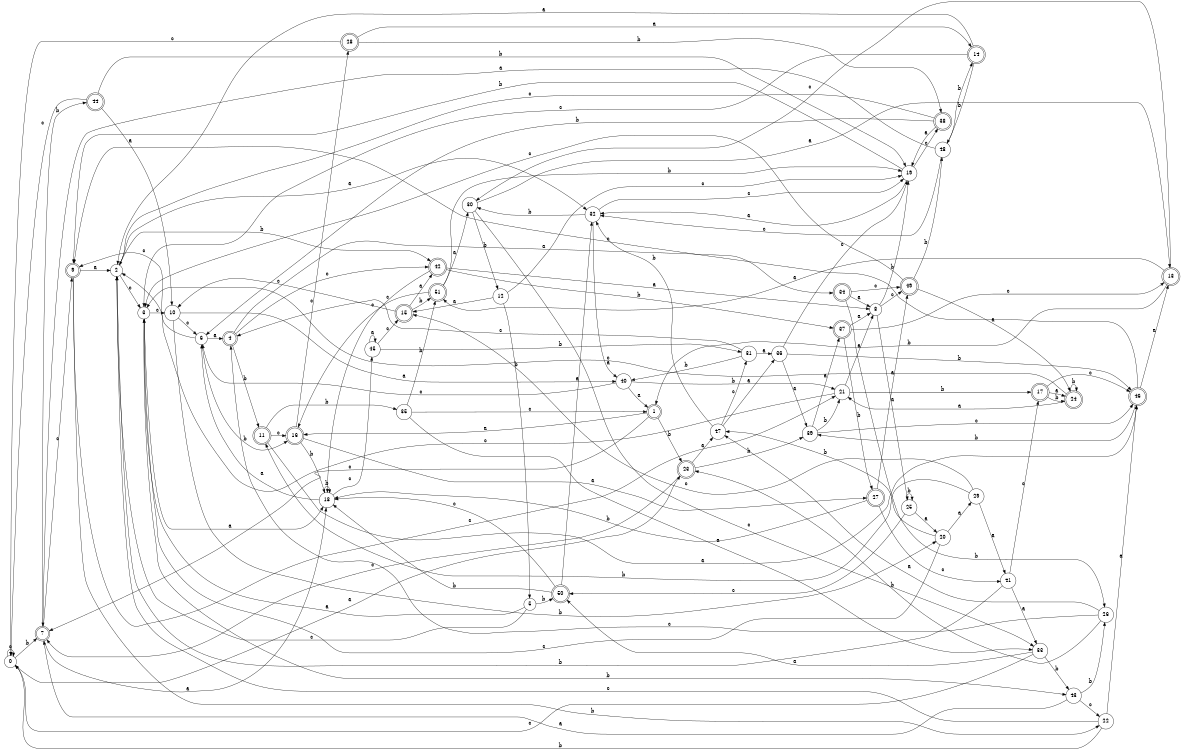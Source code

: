 digraph n42_1 {
__start0 [label="" shape="none"];

rankdir=LR;
size="8,5";

s0 [style="filled", color="black", fillcolor="white" shape="circle", label="0"];
s1 [style="rounded,filled", color="black", fillcolor="white" shape="doublecircle", label="1"];
s2 [style="filled", color="black", fillcolor="white" shape="circle", label="2"];
s3 [style="filled", color="black", fillcolor="white" shape="circle", label="3"];
s4 [style="rounded,filled", color="black", fillcolor="white" shape="doublecircle", label="4"];
s5 [style="filled", color="black", fillcolor="white" shape="circle", label="5"];
s6 [style="filled", color="black", fillcolor="white" shape="circle", label="6"];
s7 [style="rounded,filled", color="black", fillcolor="white" shape="doublecircle", label="7"];
s8 [style="filled", color="black", fillcolor="white" shape="circle", label="8"];
s9 [style="rounded,filled", color="black", fillcolor="white" shape="doublecircle", label="9"];
s10 [style="filled", color="black", fillcolor="white" shape="circle", label="10"];
s11 [style="rounded,filled", color="black", fillcolor="white" shape="doublecircle", label="11"];
s12 [style="filled", color="black", fillcolor="white" shape="circle", label="12"];
s13 [style="rounded,filled", color="black", fillcolor="white" shape="doublecircle", label="13"];
s14 [style="rounded,filled", color="black", fillcolor="white" shape="doublecircle", label="14"];
s15 [style="rounded,filled", color="black", fillcolor="white" shape="doublecircle", label="15"];
s16 [style="rounded,filled", color="black", fillcolor="white" shape="doublecircle", label="16"];
s17 [style="rounded,filled", color="black", fillcolor="white" shape="doublecircle", label="17"];
s18 [style="filled", color="black", fillcolor="white" shape="circle", label="18"];
s19 [style="filled", color="black", fillcolor="white" shape="circle", label="19"];
s20 [style="filled", color="black", fillcolor="white" shape="circle", label="20"];
s21 [style="filled", color="black", fillcolor="white" shape="circle", label="21"];
s22 [style="filled", color="black", fillcolor="white" shape="circle", label="22"];
s23 [style="rounded,filled", color="black", fillcolor="white" shape="doublecircle", label="23"];
s24 [style="rounded,filled", color="black", fillcolor="white" shape="doublecircle", label="24"];
s25 [style="filled", color="black", fillcolor="white" shape="circle", label="25"];
s26 [style="filled", color="black", fillcolor="white" shape="circle", label="26"];
s27 [style="rounded,filled", color="black", fillcolor="white" shape="doublecircle", label="27"];
s28 [style="rounded,filled", color="black", fillcolor="white" shape="doublecircle", label="28"];
s29 [style="filled", color="black", fillcolor="white" shape="circle", label="29"];
s30 [style="filled", color="black", fillcolor="white" shape="circle", label="30"];
s31 [style="filled", color="black", fillcolor="white" shape="circle", label="31"];
s32 [style="filled", color="black", fillcolor="white" shape="circle", label="32"];
s33 [style="filled", color="black", fillcolor="white" shape="circle", label="33"];
s34 [style="rounded,filled", color="black", fillcolor="white" shape="doublecircle", label="34"];
s35 [style="filled", color="black", fillcolor="white" shape="circle", label="35"];
s36 [style="filled", color="black", fillcolor="white" shape="circle", label="36"];
s37 [style="rounded,filled", color="black", fillcolor="white" shape="doublecircle", label="37"];
s38 [style="rounded,filled", color="black", fillcolor="white" shape="doublecircle", label="38"];
s39 [style="filled", color="black", fillcolor="white" shape="circle", label="39"];
s40 [style="filled", color="black", fillcolor="white" shape="circle", label="40"];
s41 [style="filled", color="black", fillcolor="white" shape="circle", label="41"];
s42 [style="rounded,filled", color="black", fillcolor="white" shape="doublecircle", label="42"];
s43 [style="filled", color="black", fillcolor="white" shape="circle", label="43"];
s44 [style="rounded,filled", color="black", fillcolor="white" shape="doublecircle", label="44"];
s45 [style="filled", color="black", fillcolor="white" shape="circle", label="45"];
s46 [style="rounded,filled", color="black", fillcolor="white" shape="doublecircle", label="46"];
s47 [style="filled", color="black", fillcolor="white" shape="circle", label="47"];
s48 [style="filled", color="black", fillcolor="white" shape="circle", label="48"];
s49 [style="rounded,filled", color="black", fillcolor="white" shape="doublecircle", label="49"];
s50 [style="rounded,filled", color="black", fillcolor="white" shape="doublecircle", label="50"];
s51 [style="rounded,filled", color="black", fillcolor="white" shape="doublecircle", label="51"];
s0 -> s23 [label="a"];
s0 -> s7 [label="b"];
s0 -> s0 [label="c"];
s1 -> s16 [label="a"];
s1 -> s23 [label="b"];
s1 -> s7 [label="c"];
s2 -> s32 [label="a"];
s2 -> s42 [label="b"];
s2 -> s3 [label="c"];
s3 -> s18 [label="a"];
s3 -> s43 [label="b"];
s3 -> s10 [label="c"];
s4 -> s34 [label="a"];
s4 -> s11 [label="b"];
s4 -> s42 [label="c"];
s5 -> s3 [label="a"];
s5 -> s50 [label="b"];
s5 -> s2 [label="c"];
s6 -> s4 [label="a"];
s6 -> s16 [label="b"];
s6 -> s9 [label="c"];
s7 -> s18 [label="a"];
s7 -> s44 [label="b"];
s7 -> s9 [label="c"];
s8 -> s25 [label="a"];
s8 -> s19 [label="b"];
s8 -> s49 [label="c"];
s9 -> s2 [label="a"];
s9 -> s22 [label="b"];
s9 -> s21 [label="c"];
s10 -> s40 [label="a"];
s10 -> s20 [label="b"];
s10 -> s6 [label="c"];
s11 -> s46 [label="a"];
s11 -> s35 [label="b"];
s11 -> s16 [label="c"];
s12 -> s15 [label="a"];
s12 -> s5 [label="b"];
s12 -> s19 [label="c"];
s13 -> s51 [label="a"];
s13 -> s1 [label="b"];
s13 -> s30 [label="c"];
s14 -> s2 [label="a"];
s14 -> s48 [label="b"];
s14 -> s3 [label="c"];
s15 -> s42 [label="a"];
s15 -> s51 [label="b"];
s15 -> s10 [label="c"];
s16 -> s27 [label="a"];
s16 -> s18 [label="b"];
s16 -> s28 [label="c"];
s17 -> s24 [label="a"];
s17 -> s24 [label="b"];
s17 -> s46 [label="c"];
s18 -> s6 [label="a"];
s18 -> s18 [label="b"];
s18 -> s45 [label="c"];
s19 -> s32 [label="a"];
s19 -> s9 [label="b"];
s19 -> s38 [label="c"];
s20 -> s29 [label="a"];
s20 -> s47 [label="b"];
s20 -> s3 [label="c"];
s21 -> s8 [label="a"];
s21 -> s17 [label="b"];
s21 -> s2 [label="c"];
s22 -> s46 [label="a"];
s22 -> s0 [label="b"];
s22 -> s2 [label="c"];
s23 -> s47 [label="a"];
s23 -> s39 [label="b"];
s23 -> s7 [label="c"];
s24 -> s21 [label="a"];
s24 -> s24 [label="b"];
s24 -> s3 [label="c"];
s25 -> s20 [label="a"];
s25 -> s25 [label="b"];
s25 -> s50 [label="c"];
s26 -> s47 [label="a"];
s26 -> s23 [label="b"];
s26 -> s4 [label="c"];
s27 -> s49 [label="a"];
s27 -> s18 [label="b"];
s27 -> s41 [label="c"];
s28 -> s14 [label="a"];
s28 -> s38 [label="b"];
s28 -> s0 [label="c"];
s29 -> s41 [label="a"];
s29 -> s11 [label="b"];
s29 -> s15 [label="c"];
s30 -> s13 [label="a"];
s30 -> s12 [label="b"];
s30 -> s33 [label="c"];
s31 -> s36 [label="a"];
s31 -> s40 [label="b"];
s31 -> s4 [label="c"];
s32 -> s40 [label="a"];
s32 -> s30 [label="b"];
s32 -> s19 [label="c"];
s33 -> s50 [label="a"];
s33 -> s43 [label="b"];
s33 -> s0 [label="c"];
s34 -> s8 [label="a"];
s34 -> s26 [label="b"];
s34 -> s49 [label="c"];
s35 -> s33 [label="a"];
s35 -> s51 [label="b"];
s35 -> s1 [label="c"];
s36 -> s39 [label="a"];
s36 -> s46 [label="b"];
s36 -> s19 [label="c"];
s37 -> s8 [label="a"];
s37 -> s27 [label="b"];
s37 -> s13 [label="c"];
s38 -> s19 [label="a"];
s38 -> s6 [label="b"];
s38 -> s2 [label="c"];
s39 -> s37 [label="a"];
s39 -> s21 [label="b"];
s39 -> s46 [label="c"];
s40 -> s1 [label="a"];
s40 -> s21 [label="b"];
s40 -> s6 [label="c"];
s41 -> s33 [label="a"];
s41 -> s2 [label="b"];
s41 -> s17 [label="c"];
s42 -> s8 [label="a"];
s42 -> s37 [label="b"];
s42 -> s18 [label="c"];
s43 -> s7 [label="a"];
s43 -> s26 [label="b"];
s43 -> s22 [label="c"];
s44 -> s10 [label="a"];
s44 -> s19 [label="b"];
s44 -> s0 [label="c"];
s45 -> s45 [label="a"];
s45 -> s31 [label="b"];
s45 -> s15 [label="c"];
s46 -> s13 [label="a"];
s46 -> s39 [label="b"];
s46 -> s9 [label="c"];
s47 -> s36 [label="a"];
s47 -> s32 [label="b"];
s47 -> s31 [label="c"];
s48 -> s7 [label="a"];
s48 -> s14 [label="b"];
s48 -> s32 [label="c"];
s49 -> s24 [label="a"];
s49 -> s48 [label="b"];
s49 -> s3 [label="c"];
s50 -> s32 [label="a"];
s50 -> s18 [label="b"];
s50 -> s18 [label="c"];
s51 -> s30 [label="a"];
s51 -> s19 [label="b"];
s51 -> s16 [label="c"];

}